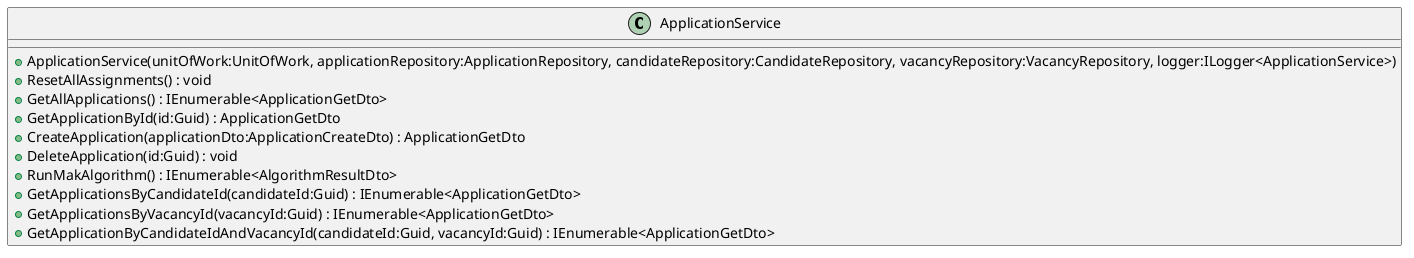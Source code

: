 @startuml
class ApplicationService {
    + ApplicationService(unitOfWork:UnitOfWork, applicationRepository:ApplicationRepository, candidateRepository:CandidateRepository, vacancyRepository:VacancyRepository, logger:ILogger<ApplicationService>)
    + ResetAllAssignments() : void
    + GetAllApplications() : IEnumerable<ApplicationGetDto>
    + GetApplicationById(id:Guid) : ApplicationGetDto
    + CreateApplication(applicationDto:ApplicationCreateDto) : ApplicationGetDto
    + DeleteApplication(id:Guid) : void
    + RunMakAlgorithm() : IEnumerable<AlgorithmResultDto>
    + GetApplicationsByCandidateId(candidateId:Guid) : IEnumerable<ApplicationGetDto>
    + GetApplicationsByVacancyId(vacancyId:Guid) : IEnumerable<ApplicationGetDto>
    + GetApplicationByCandidateIdAndVacancyId(candidateId:Guid, vacancyId:Guid) : IEnumerable<ApplicationGetDto>
}
@enduml
